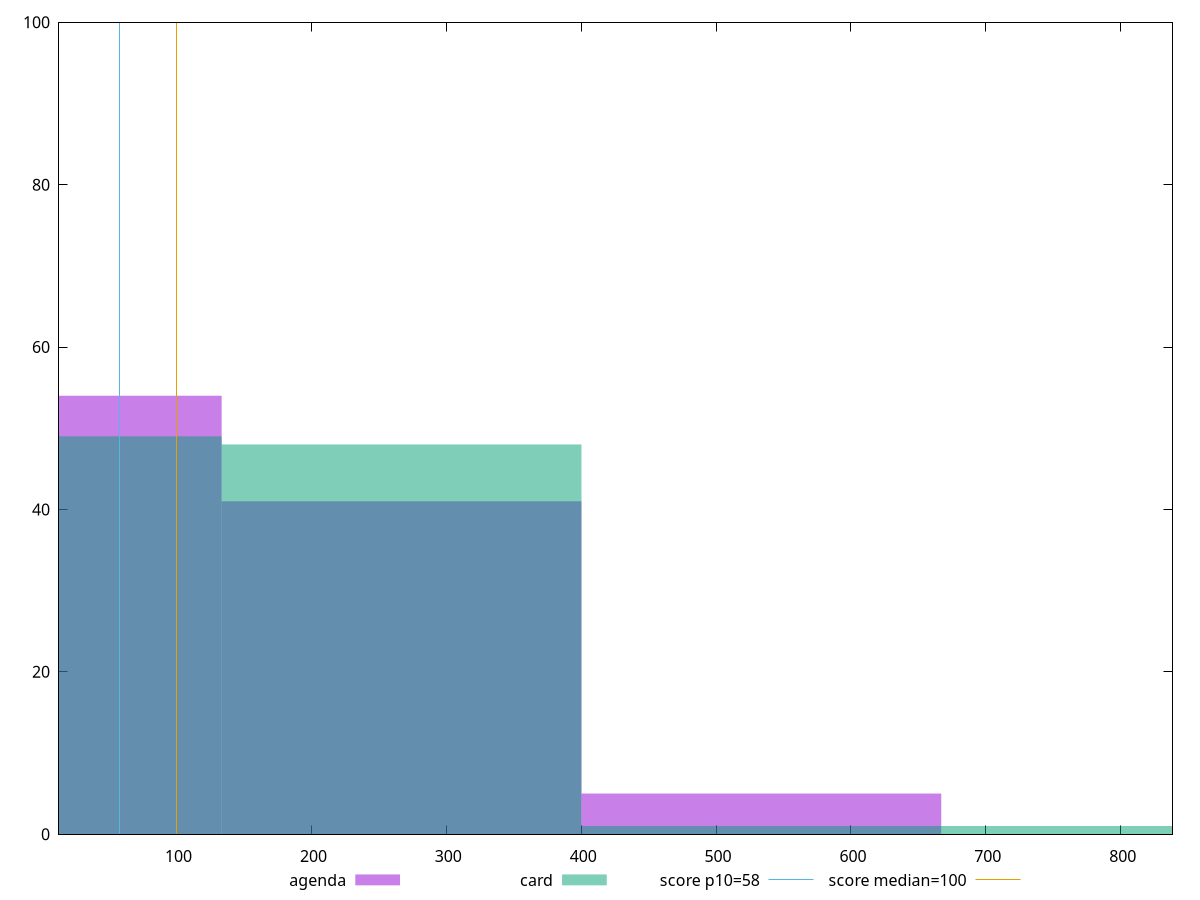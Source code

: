 reset

$agenda <<EOF
533.5493351398338 5
0 54
266.7746675699169 41
EOF

$card <<EOF
266.7746675699169 48
0 49
800.3240027097507 1
533.5493351398338 1
EOF

set key outside below
set boxwidth 266.7746675699169
set xrange [12.8:838.4000000000015]
set yrange [0:100]
set trange [0:100]
set style fill transparent solid 0.5 noborder

set parametric
set terminal svg size 640, 500 enhanced background rgb 'white'
set output "reports/report_00027_2021-02-24T12-40-31.850Z/estimated-input-latency/comparison/histogram/1_vs_2.svg"

plot $agenda title "agenda" with boxes, \
     $card title "card" with boxes, \
     58,t title "score p10=58", \
     100,t title "score median=100"

reset
